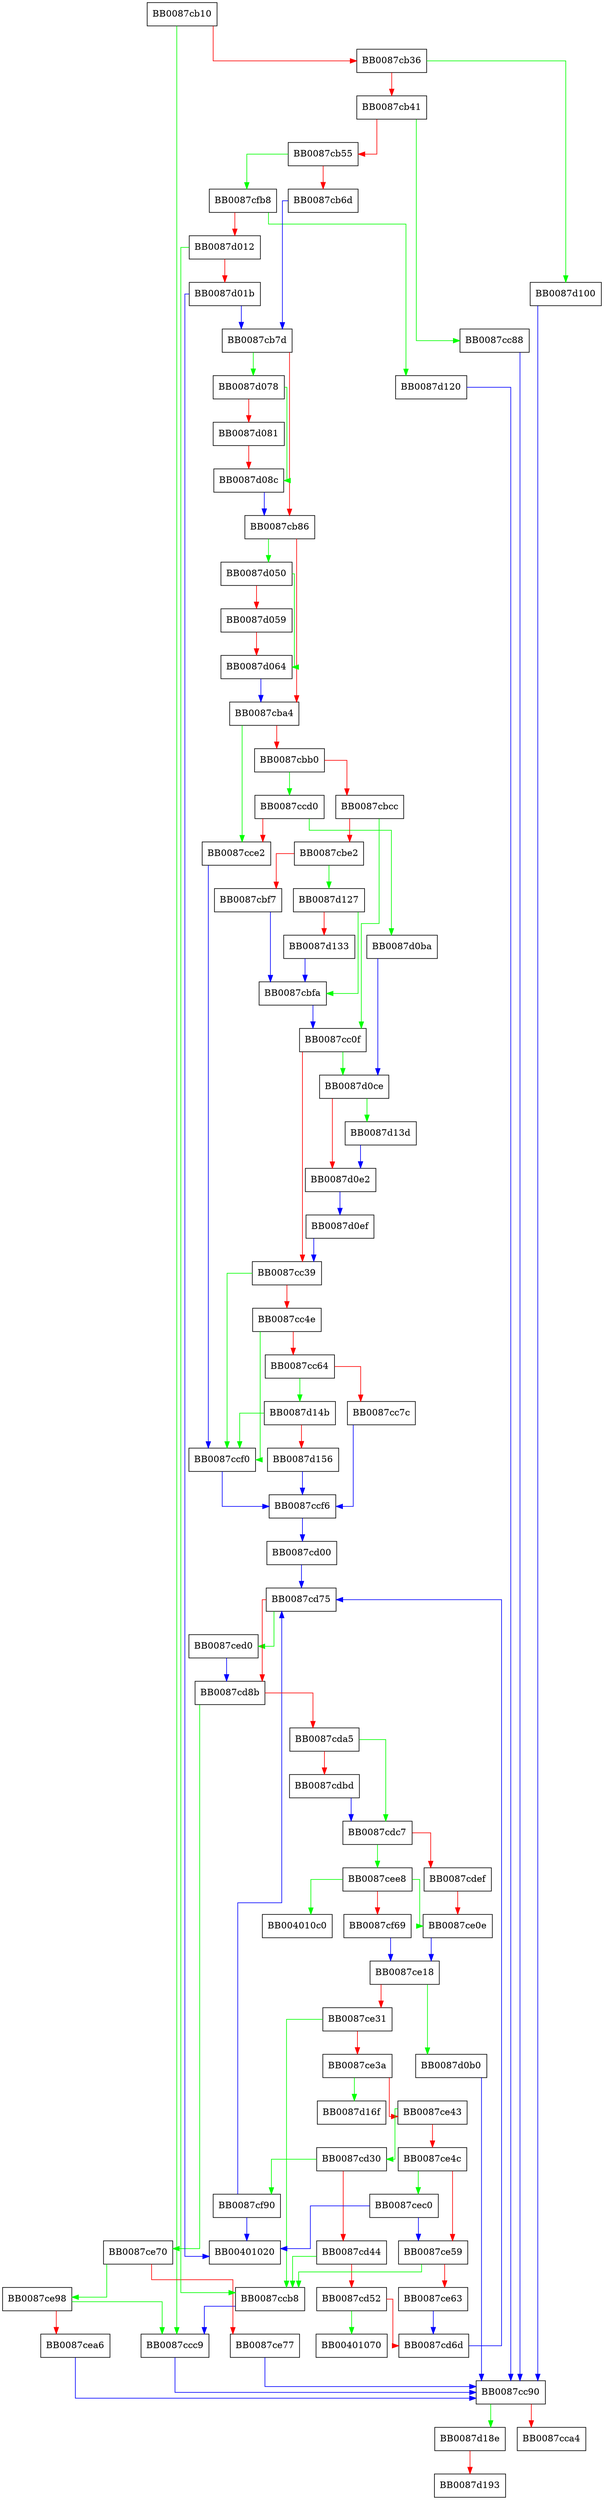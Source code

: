 digraph _IO_wfile_underflow {
  node [shape="box"];
  graph [splines=ortho];
  BB0087cb10 -> BB0087ccc9 [color="green"];
  BB0087cb10 -> BB0087cb36 [color="red"];
  BB0087cb36 -> BB0087d100 [color="green"];
  BB0087cb36 -> BB0087cb41 [color="red"];
  BB0087cb41 -> BB0087cc88 [color="green"];
  BB0087cb41 -> BB0087cb55 [color="red"];
  BB0087cb55 -> BB0087cfb8 [color="green"];
  BB0087cb55 -> BB0087cb6d [color="red"];
  BB0087cb6d -> BB0087cb7d [color="blue"];
  BB0087cb7d -> BB0087d078 [color="green"];
  BB0087cb7d -> BB0087cb86 [color="red"];
  BB0087cb86 -> BB0087d050 [color="green"];
  BB0087cb86 -> BB0087cba4 [color="red"];
  BB0087cba4 -> BB0087cce2 [color="green"];
  BB0087cba4 -> BB0087cbb0 [color="red"];
  BB0087cbb0 -> BB0087ccd0 [color="green"];
  BB0087cbb0 -> BB0087cbcc [color="red"];
  BB0087cbcc -> BB0087cc0f [color="green"];
  BB0087cbcc -> BB0087cbe2 [color="red"];
  BB0087cbe2 -> BB0087d127 [color="green"];
  BB0087cbe2 -> BB0087cbf7 [color="red"];
  BB0087cbf7 -> BB0087cbfa [color="blue"];
  BB0087cbfa -> BB0087cc0f [color="blue"];
  BB0087cc0f -> BB0087d0ce [color="green"];
  BB0087cc0f -> BB0087cc39 [color="red"];
  BB0087cc39 -> BB0087ccf0 [color="green"];
  BB0087cc39 -> BB0087cc4e [color="red"];
  BB0087cc4e -> BB0087ccf0 [color="green"];
  BB0087cc4e -> BB0087cc64 [color="red"];
  BB0087cc64 -> BB0087d14b [color="green"];
  BB0087cc64 -> BB0087cc7c [color="red"];
  BB0087cc7c -> BB0087ccf6 [color="blue"];
  BB0087cc88 -> BB0087cc90 [color="blue"];
  BB0087cc90 -> BB0087d18e [color="green"];
  BB0087cc90 -> BB0087cca4 [color="red"];
  BB0087ccb8 -> BB0087ccc9 [color="blue"];
  BB0087ccc9 -> BB0087cc90 [color="blue"];
  BB0087ccd0 -> BB0087d0ba [color="green"];
  BB0087ccd0 -> BB0087cce2 [color="red"];
  BB0087cce2 -> BB0087ccf0 [color="blue"];
  BB0087ccf0 -> BB0087ccf6 [color="blue"];
  BB0087ccf6 -> BB0087cd00 [color="blue"];
  BB0087cd00 -> BB0087cd75 [color="blue"];
  BB0087cd30 -> BB0087cf90 [color="green"];
  BB0087cd30 -> BB0087cd44 [color="red"];
  BB0087cd44 -> BB0087ccb8 [color="green"];
  BB0087cd44 -> BB0087cd52 [color="red"];
  BB0087cd52 -> BB00401070 [color="green"];
  BB0087cd52 -> BB0087cd6d [color="red"];
  BB0087cd6d -> BB0087cd75 [color="blue"];
  BB0087cd75 -> BB0087ced0 [color="green"];
  BB0087cd75 -> BB0087cd8b [color="red"];
  BB0087cd8b -> BB0087ce70 [color="green"];
  BB0087cd8b -> BB0087cda5 [color="red"];
  BB0087cda5 -> BB0087cdc7 [color="green"];
  BB0087cda5 -> BB0087cdbd [color="red"];
  BB0087cdbd -> BB0087cdc7 [color="blue"];
  BB0087cdc7 -> BB0087cee8 [color="green"];
  BB0087cdc7 -> BB0087cdef [color="red"];
  BB0087cdef -> BB0087ce0e [color="red"];
  BB0087ce0e -> BB0087ce18 [color="blue"];
  BB0087ce18 -> BB0087d0b0 [color="green"];
  BB0087ce18 -> BB0087ce31 [color="red"];
  BB0087ce31 -> BB0087ccb8 [color="green"];
  BB0087ce31 -> BB0087ce3a [color="red"];
  BB0087ce3a -> BB0087d16f [color="green"];
  BB0087ce3a -> BB0087ce43 [color="red"];
  BB0087ce43 -> BB0087cd30 [color="green"];
  BB0087ce43 -> BB0087ce4c [color="red"];
  BB0087ce4c -> BB0087cec0 [color="green"];
  BB0087ce4c -> BB0087ce59 [color="red"];
  BB0087ce59 -> BB0087ccb8 [color="green"];
  BB0087ce59 -> BB0087ce63 [color="red"];
  BB0087ce63 -> BB0087cd6d [color="blue"];
  BB0087ce70 -> BB0087ce98 [color="green"];
  BB0087ce70 -> BB0087ce77 [color="red"];
  BB0087ce77 -> BB0087cc90 [color="blue"];
  BB0087ce98 -> BB0087ccc9 [color="green"];
  BB0087ce98 -> BB0087cea6 [color="red"];
  BB0087cea6 -> BB0087cc90 [color="blue"];
  BB0087cec0 -> BB00401020 [color="blue"];
  BB0087cec0 -> BB0087ce59 [color="blue"];
  BB0087ced0 -> BB0087cd8b [color="blue"];
  BB0087cee8 -> BB004010c0 [color="green"];
  BB0087cee8 -> BB0087ce0e [color="green"];
  BB0087cee8 -> BB0087cf69 [color="red"];
  BB0087cf69 -> BB0087ce18 [color="blue"];
  BB0087cf90 -> BB00401020 [color="blue"];
  BB0087cf90 -> BB0087cd75 [color="blue"];
  BB0087cfb8 -> BB0087d120 [color="green"];
  BB0087cfb8 -> BB0087d012 [color="red"];
  BB0087d012 -> BB0087ccb8 [color="green"];
  BB0087d012 -> BB0087d01b [color="red"];
  BB0087d01b -> BB00401020 [color="blue"];
  BB0087d01b -> BB0087cb7d [color="blue"];
  BB0087d050 -> BB0087d064 [color="green"];
  BB0087d050 -> BB0087d059 [color="red"];
  BB0087d059 -> BB0087d064 [color="red"];
  BB0087d064 -> BB0087cba4 [color="blue"];
  BB0087d078 -> BB0087d08c [color="green"];
  BB0087d078 -> BB0087d081 [color="red"];
  BB0087d081 -> BB0087d08c [color="red"];
  BB0087d08c -> BB0087cb86 [color="blue"];
  BB0087d0b0 -> BB0087cc90 [color="blue"];
  BB0087d0ba -> BB0087d0ce [color="blue"];
  BB0087d0ce -> BB0087d13d [color="green"];
  BB0087d0ce -> BB0087d0e2 [color="red"];
  BB0087d0e2 -> BB0087d0ef [color="blue"];
  BB0087d0ef -> BB0087cc39 [color="blue"];
  BB0087d100 -> BB0087cc90 [color="blue"];
  BB0087d120 -> BB0087cc90 [color="blue"];
  BB0087d127 -> BB0087cbfa [color="green"];
  BB0087d127 -> BB0087d133 [color="red"];
  BB0087d133 -> BB0087cbfa [color="blue"];
  BB0087d13d -> BB0087d0e2 [color="blue"];
  BB0087d14b -> BB0087ccf0 [color="green"];
  BB0087d14b -> BB0087d156 [color="red"];
  BB0087d156 -> BB0087ccf6 [color="blue"];
  BB0087d18e -> BB0087d193 [color="red"];
}